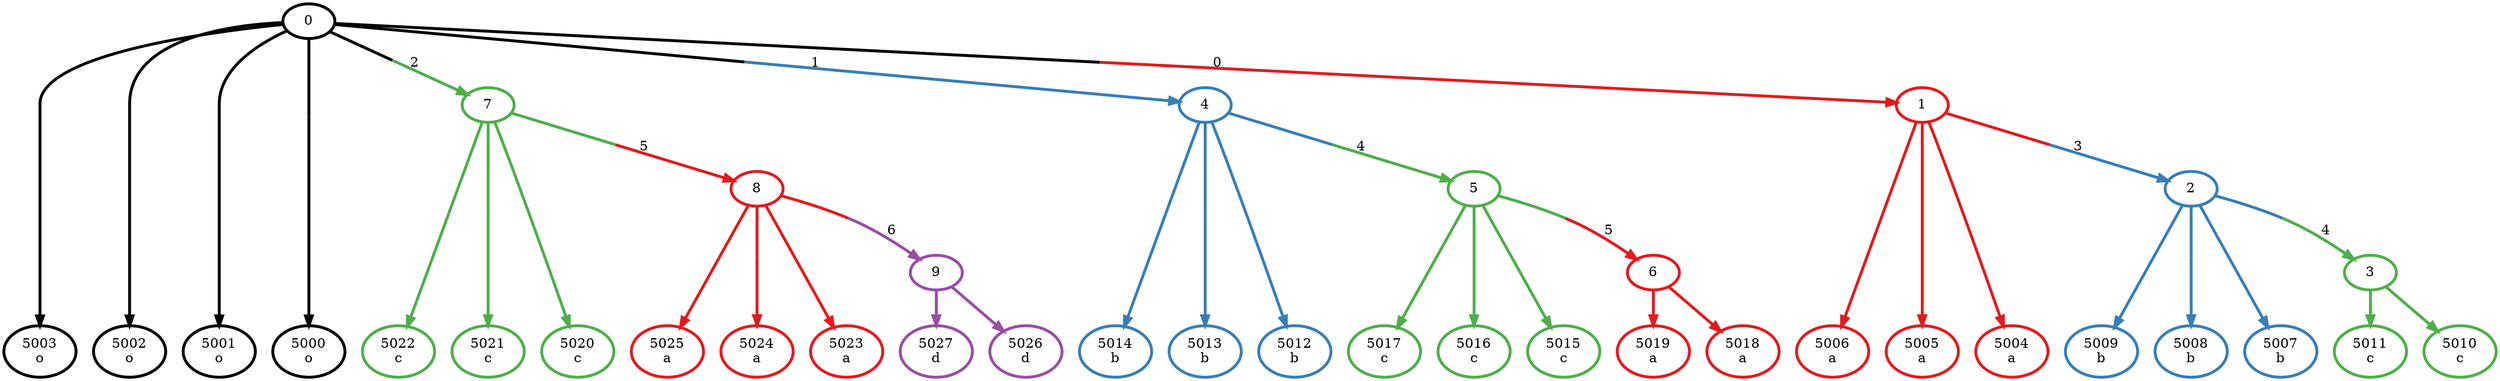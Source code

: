 digraph T {
	{
		rank=same
		0 [penwidth=3,colorscheme=set19,color=4,label="5027\nd"]
		1 [penwidth=3,colorscheme=set19,color=4,label="5026\nd"]
		2 [penwidth=3,colorscheme=set19,color=1,label="5025\na"]
		3 [penwidth=3,colorscheme=set19,color=1,label="5024\na"]
		4 [penwidth=3,colorscheme=set19,color=1,label="5023\na"]
		5 [penwidth=3,colorscheme=set19,color=1,label="5019\na"]
		6 [penwidth=3,colorscheme=set19,color=1,label="5018\na"]
		7 [penwidth=3,colorscheme=set19,color=3,label="5017\nc"]
		8 [penwidth=3,colorscheme=set19,color=3,label="5016\nc"]
		9 [penwidth=3,colorscheme=set19,color=3,label="5015\nc"]
		10 [penwidth=3,colorscheme=set19,color=3,label="5011\nc"]
		11 [penwidth=3,colorscheme=set19,color=3,label="5010\nc"]
		12 [penwidth=3,colorscheme=set19,color=2,label="5009\nb"]
		13 [penwidth=3,colorscheme=set19,color=2,label="5008\nb"]
		14 [penwidth=3,colorscheme=set19,color=2,label="5007\nb"]
		15 [penwidth=3,colorscheme=set19,color=3,label="5022\nc"]
		16 [penwidth=3,colorscheme=set19,color=3,label="5021\nc"]
		17 [penwidth=3,colorscheme=set19,color=3,label="5020\nc"]
		18 [penwidth=3,colorscheme=set19,color=2,label="5014\nb"]
		19 [penwidth=3,colorscheme=set19,color=2,label="5013\nb"]
		20 [penwidth=3,colorscheme=set19,color=2,label="5012\nb"]
		21 [penwidth=3,colorscheme=set19,color=1,label="5006\na"]
		22 [penwidth=3,colorscheme=set19,color=1,label="5005\na"]
		23 [penwidth=3,colorscheme=set19,color=1,label="5004\na"]
		24 [penwidth=3,colorscheme=set19,color=11,label="5003\no"]
		25 [penwidth=3,colorscheme=set19,color=11,label="5002\no"]
		26 [penwidth=3,colorscheme=set19,color=11,label="5001\no"]
		27 [penwidth=3,colorscheme=set19,color=11,label="5000\no"]
	}
	28 [penwidth=3,colorscheme=set19,color=4,label="9"]
	29 [penwidth=3,colorscheme=set19,color=1,label="8"]
	30 [penwidth=3,colorscheme=set19,color=1,label="6"]
	31 [penwidth=3,colorscheme=set19,color=3,label="5"]
	32 [penwidth=3,colorscheme=set19,color=3,label="3"]
	33 [penwidth=3,colorscheme=set19,color=2,label="2"]
	34 [penwidth=3,colorscheme=set19,color=3,label="7"]
	35 [penwidth=3,colorscheme=set19,color=2,label="4"]
	36 [penwidth=3,colorscheme=set19,color=1,label="1"]
	37 [penwidth=3,colorscheme=set19,color=11,label="0"]
	28 -> 0 [penwidth=3,colorscheme=set19,color="4;0.5:4"]
	28 -> 1 [penwidth=3,colorscheme=set19,color="4;0.5:4"]
	29 -> 2 [penwidth=3,colorscheme=set19,color="1;0.5:1"]
	29 -> 3 [penwidth=3,colorscheme=set19,color="1;0.5:1"]
	29 -> 4 [penwidth=3,colorscheme=set19,color="1;0.5:1"]
	29 -> 28 [penwidth=3,colorscheme=set19,color="1;0.5:4",label="6"]
	30 -> 5 [penwidth=3,colorscheme=set19,color="1;0.5:1"]
	30 -> 6 [penwidth=3,colorscheme=set19,color="1;0.5:1"]
	31 -> 7 [penwidth=3,colorscheme=set19,color="3;0.5:3"]
	31 -> 8 [penwidth=3,colorscheme=set19,color="3;0.5:3"]
	31 -> 9 [penwidth=3,colorscheme=set19,color="3;0.5:3"]
	31 -> 30 [penwidth=3,colorscheme=set19,color="3;0.5:1",label="5"]
	32 -> 10 [penwidth=3,colorscheme=set19,color="3;0.5:3"]
	32 -> 11 [penwidth=3,colorscheme=set19,color="3;0.5:3"]
	33 -> 12 [penwidth=3,colorscheme=set19,color="2;0.5:2"]
	33 -> 13 [penwidth=3,colorscheme=set19,color="2;0.5:2"]
	33 -> 14 [penwidth=3,colorscheme=set19,color="2;0.5:2"]
	33 -> 32 [penwidth=3,colorscheme=set19,color="2;0.5:3",label="4"]
	34 -> 15 [penwidth=3,colorscheme=set19,color="3;0.5:3"]
	34 -> 16 [penwidth=3,colorscheme=set19,color="3;0.5:3"]
	34 -> 17 [penwidth=3,colorscheme=set19,color="3;0.5:3"]
	34 -> 29 [penwidth=3,colorscheme=set19,color="3;0.5:1",label="5"]
	35 -> 18 [penwidth=3,colorscheme=set19,color="2;0.5:2"]
	35 -> 19 [penwidth=3,colorscheme=set19,color="2;0.5:2"]
	35 -> 20 [penwidth=3,colorscheme=set19,color="2;0.5:2"]
	35 -> 31 [penwidth=3,colorscheme=set19,color="2;0.5:3",label="4"]
	36 -> 21 [penwidth=3,colorscheme=set19,color="1;0.5:1"]
	36 -> 22 [penwidth=3,colorscheme=set19,color="1;0.5:1"]
	36 -> 23 [penwidth=3,colorscheme=set19,color="1;0.5:1"]
	36 -> 33 [penwidth=3,colorscheme=set19,color="1;0.5:2",label="3"]
	37 -> 24 [penwidth=3,colorscheme=set19,color="11;0.5:11"]
	37 -> 25 [penwidth=3,colorscheme=set19,color="11;0.5:11"]
	37 -> 26 [penwidth=3,colorscheme=set19,color="11;0.5:11"]
	37 -> 27 [penwidth=3,colorscheme=set19,color="11;0.5:11"]
	37 -> 34 [penwidth=3,colorscheme=set19,color="11;0.5:3",label="2"]
	37 -> 35 [penwidth=3,colorscheme=set19,color="11;0.5:2",label="1"]
	37 -> 36 [penwidth=3,colorscheme=set19,color="11;0.5:1",label="0"]
}
